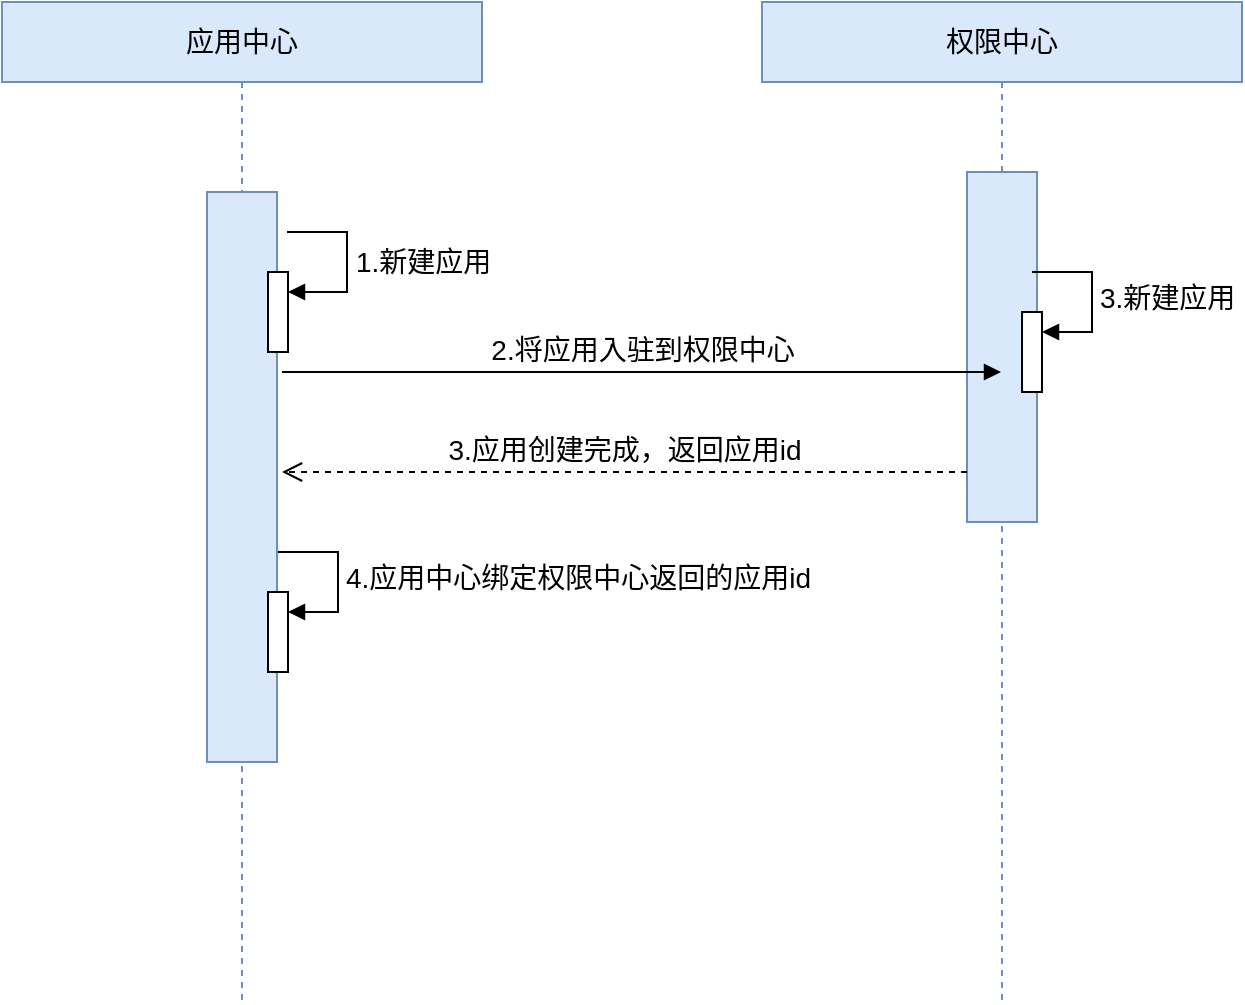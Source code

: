 <mxfile version="21.1.1" type="github">
  <diagram name="第 1 页" id="cDu-nd81y8ZBENEwocHq">
    <mxGraphModel dx="1242" dy="796" grid="1" gridSize="10" guides="1" tooltips="1" connect="1" arrows="1" fold="1" page="1" pageScale="1" pageWidth="827" pageHeight="1169" math="0" shadow="0">
      <root>
        <mxCell id="0" />
        <mxCell id="1" parent="0" />
        <mxCell id="DfRIseQvaOyFvM4dR8Jv-5" value="应用中心" style="shape=umlLifeline;perimeter=lifelinePerimeter;whiteSpace=wrap;html=1;container=1;dropTarget=0;collapsible=0;recursiveResize=0;outlineConnect=0;portConstraint=eastwest;newEdgeStyle={&quot;edgeStyle&quot;:&quot;elbowEdgeStyle&quot;,&quot;elbow&quot;:&quot;vertical&quot;,&quot;curved&quot;:0,&quot;rounded&quot;:0};fillColor=#dae8fc;strokeColor=#6c8ebf;fontSize=14;" vertex="1" parent="1">
          <mxGeometry x="70" y="585" width="240" height="500" as="geometry" />
        </mxCell>
        <mxCell id="DfRIseQvaOyFvM4dR8Jv-6" value="" style="html=1;points=[];perimeter=orthogonalPerimeter;outlineConnect=0;targetShapes=umlLifeline;portConstraint=eastwest;newEdgeStyle={&quot;edgeStyle&quot;:&quot;elbowEdgeStyle&quot;,&quot;elbow&quot;:&quot;vertical&quot;,&quot;curved&quot;:0,&quot;rounded&quot;:0};fillColor=#dae8fc;strokeColor=#6c8ebf;fontSize=14;" vertex="1" parent="DfRIseQvaOyFvM4dR8Jv-5">
          <mxGeometry x="102.5" y="95" width="35" height="285" as="geometry" />
        </mxCell>
        <mxCell id="DfRIseQvaOyFvM4dR8Jv-19" value="" style="html=1;points=[];perimeter=orthogonalPerimeter;outlineConnect=0;targetShapes=umlLifeline;portConstraint=eastwest;newEdgeStyle={&quot;edgeStyle&quot;:&quot;elbowEdgeStyle&quot;,&quot;elbow&quot;:&quot;vertical&quot;,&quot;curved&quot;:0,&quot;rounded&quot;:0};fontSize=14;" vertex="1" parent="DfRIseQvaOyFvM4dR8Jv-5">
          <mxGeometry x="133" y="135" width="10" height="40" as="geometry" />
        </mxCell>
        <mxCell id="DfRIseQvaOyFvM4dR8Jv-20" value="1.新建应用" style="html=1;align=left;spacingLeft=2;endArrow=block;rounded=0;edgeStyle=orthogonalEdgeStyle;curved=0;rounded=0;fontSize=14;" edge="1" target="DfRIseQvaOyFvM4dR8Jv-19" parent="DfRIseQvaOyFvM4dR8Jv-5">
          <mxGeometry relative="1" as="geometry">
            <mxPoint x="142.5" y="115" as="sourcePoint" />
            <Array as="points">
              <mxPoint x="172.5" y="145" />
            </Array>
          </mxGeometry>
        </mxCell>
        <mxCell id="DfRIseQvaOyFvM4dR8Jv-21" value="" style="html=1;points=[];perimeter=orthogonalPerimeter;outlineConnect=0;targetShapes=umlLifeline;portConstraint=eastwest;newEdgeStyle={&quot;edgeStyle&quot;:&quot;elbowEdgeStyle&quot;,&quot;elbow&quot;:&quot;vertical&quot;,&quot;curved&quot;:0,&quot;rounded&quot;:0};fontSize=14;" vertex="1" parent="DfRIseQvaOyFvM4dR8Jv-5">
          <mxGeometry x="133" y="295" width="10" height="40" as="geometry" />
        </mxCell>
        <mxCell id="DfRIseQvaOyFvM4dR8Jv-22" value="4.应用中心绑定权限中心返回的应用id" style="html=1;align=left;spacingLeft=2;endArrow=block;rounded=0;edgeStyle=orthogonalEdgeStyle;curved=0;rounded=0;fontSize=14;" edge="1" target="DfRIseQvaOyFvM4dR8Jv-21" parent="DfRIseQvaOyFvM4dR8Jv-5">
          <mxGeometry x="0.012" relative="1" as="geometry">
            <mxPoint x="138" y="275" as="sourcePoint" />
            <Array as="points">
              <mxPoint x="168" y="305" />
            </Array>
            <mxPoint as="offset" />
          </mxGeometry>
        </mxCell>
        <mxCell id="DfRIseQvaOyFvM4dR8Jv-7" value="权限中心" style="shape=umlLifeline;perimeter=lifelinePerimeter;whiteSpace=wrap;html=1;container=1;dropTarget=0;collapsible=0;recursiveResize=0;outlineConnect=0;portConstraint=eastwest;newEdgeStyle={&quot;edgeStyle&quot;:&quot;elbowEdgeStyle&quot;,&quot;elbow&quot;:&quot;vertical&quot;,&quot;curved&quot;:0,&quot;rounded&quot;:0};fillColor=#dae8fc;strokeColor=#6c8ebf;fontSize=14;" vertex="1" parent="1">
          <mxGeometry x="450" y="585" width="240" height="500" as="geometry" />
        </mxCell>
        <mxCell id="DfRIseQvaOyFvM4dR8Jv-8" value="" style="html=1;points=[];perimeter=orthogonalPerimeter;outlineConnect=0;targetShapes=umlLifeline;portConstraint=eastwest;newEdgeStyle={&quot;edgeStyle&quot;:&quot;elbowEdgeStyle&quot;,&quot;elbow&quot;:&quot;vertical&quot;,&quot;curved&quot;:0,&quot;rounded&quot;:0};fillColor=#dae8fc;strokeColor=#6c8ebf;fontSize=14;" vertex="1" parent="DfRIseQvaOyFvM4dR8Jv-7">
          <mxGeometry x="102.5" y="85" width="35" height="175" as="geometry" />
        </mxCell>
        <mxCell id="DfRIseQvaOyFvM4dR8Jv-17" value="" style="html=1;points=[];perimeter=orthogonalPerimeter;outlineConnect=0;targetShapes=umlLifeline;portConstraint=eastwest;newEdgeStyle={&quot;edgeStyle&quot;:&quot;elbowEdgeStyle&quot;,&quot;elbow&quot;:&quot;vertical&quot;,&quot;curved&quot;:0,&quot;rounded&quot;:0};fontSize=14;" vertex="1" parent="DfRIseQvaOyFvM4dR8Jv-7">
          <mxGeometry x="130" y="155" width="10" height="40" as="geometry" />
        </mxCell>
        <mxCell id="DfRIseQvaOyFvM4dR8Jv-18" value="3.新建应用" style="html=1;align=left;spacingLeft=2;endArrow=block;rounded=0;edgeStyle=orthogonalEdgeStyle;curved=0;rounded=0;fontSize=14;" edge="1" target="DfRIseQvaOyFvM4dR8Jv-17" parent="DfRIseQvaOyFvM4dR8Jv-7">
          <mxGeometry relative="1" as="geometry">
            <mxPoint x="135" y="135" as="sourcePoint" />
            <Array as="points">
              <mxPoint x="165" y="165" />
            </Array>
          </mxGeometry>
        </mxCell>
        <mxCell id="DfRIseQvaOyFvM4dR8Jv-12" value="2.将应用入驻到权限中心" style="html=1;verticalAlign=bottom;endArrow=block;edgeStyle=elbowEdgeStyle;elbow=vertical;curved=0;rounded=0;fontSize=14;" edge="1" parent="1" target="DfRIseQvaOyFvM4dR8Jv-7">
          <mxGeometry width="80" relative="1" as="geometry">
            <mxPoint x="210" y="770" as="sourcePoint" />
            <mxPoint x="290" y="770" as="targetPoint" />
          </mxGeometry>
        </mxCell>
        <mxCell id="DfRIseQvaOyFvM4dR8Jv-13" value="3.应用创建完成，返回应用id" style="html=1;verticalAlign=bottom;endArrow=open;dashed=1;endSize=8;edgeStyle=elbowEdgeStyle;elbow=vertical;curved=0;rounded=0;fontSize=14;" edge="1" parent="1" source="DfRIseQvaOyFvM4dR8Jv-8">
          <mxGeometry relative="1" as="geometry">
            <mxPoint x="290" y="820" as="sourcePoint" />
            <mxPoint x="210" y="820" as="targetPoint" />
          </mxGeometry>
        </mxCell>
      </root>
    </mxGraphModel>
  </diagram>
</mxfile>
